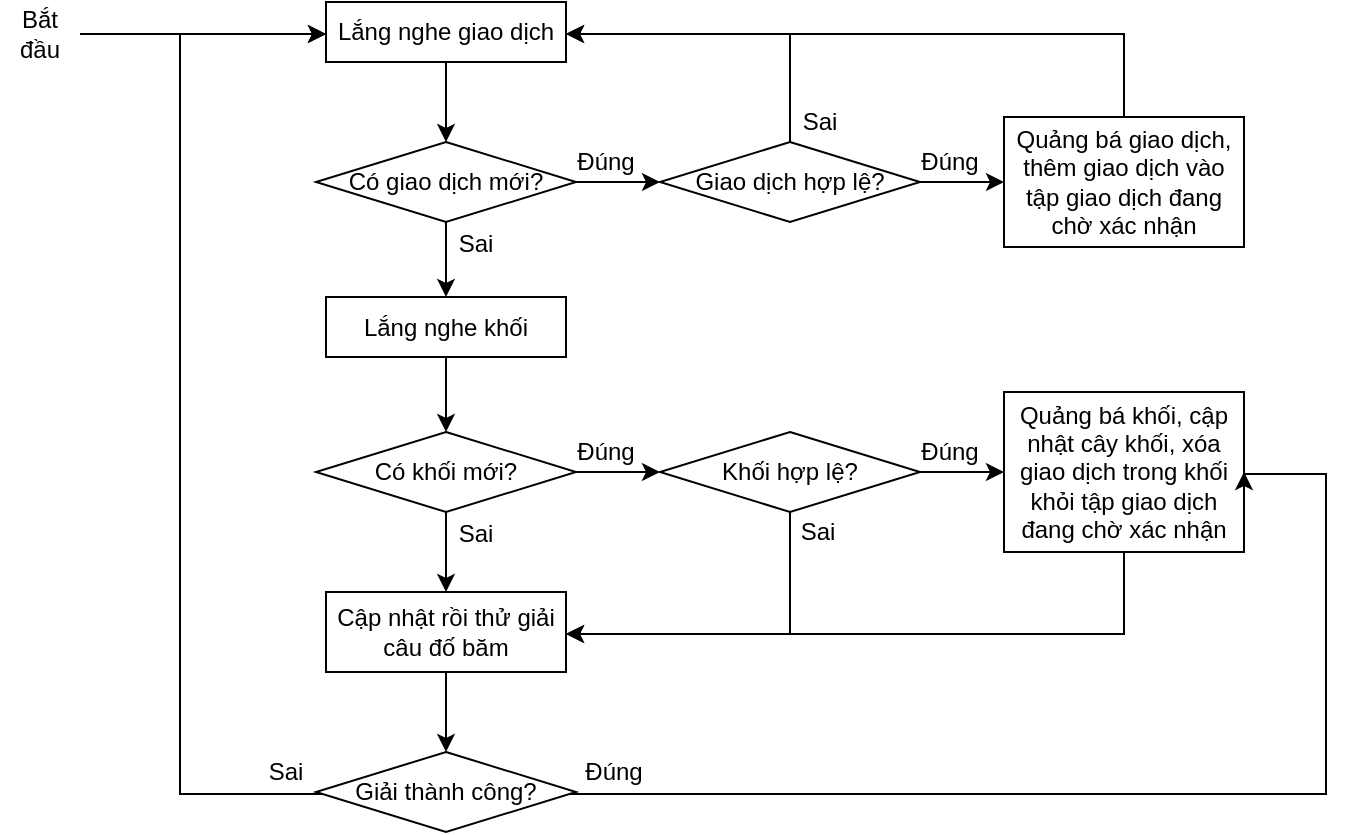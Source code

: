 <mxfile version="10.7.5" type="device"><diagram id="ecLq2Ymxfi_G-rLM-OvB" name="Page-1"><mxGraphModel dx="988" dy="613" grid="1" gridSize="10" guides="1" tooltips="1" connect="1" arrows="1" fold="1" page="1" pageScale="1" pageWidth="850" pageHeight="1100" math="0" shadow="0"><root><mxCell id="0"/><mxCell id="1" parent="0"/><mxCell id="UY7jlCPc6OwPS4zUPrze-19" style="edgeStyle=orthogonalEdgeStyle;rounded=0;orthogonalLoop=1;jettySize=auto;html=1;" edge="1" parent="1" source="UY7jlCPc6OwPS4zUPrze-1" target="UY7jlCPc6OwPS4zUPrze-3"><mxGeometry relative="1" as="geometry"/></mxCell><mxCell id="UY7jlCPc6OwPS4zUPrze-1" value="Lắng nghe giao dịch" style="rounded=0;whiteSpace=wrap;html=1;" vertex="1" parent="1"><mxGeometry x="320" y="35" width="120" height="30" as="geometry"/></mxCell><mxCell id="UY7jlCPc6OwPS4zUPrze-22" style="edgeStyle=orthogonalEdgeStyle;rounded=0;orthogonalLoop=1;jettySize=auto;html=1;" edge="1" parent="1" source="UY7jlCPc6OwPS4zUPrze-2" target="UY7jlCPc6OwPS4zUPrze-4"><mxGeometry relative="1" as="geometry"/></mxCell><mxCell id="UY7jlCPc6OwPS4zUPrze-2" value="Lắng nghe khối" style="rounded=0;whiteSpace=wrap;html=1;" vertex="1" parent="1"><mxGeometry x="320" y="182.5" width="120" height="30" as="geometry"/></mxCell><mxCell id="UY7jlCPc6OwPS4zUPrze-18" style="edgeStyle=orthogonalEdgeStyle;rounded=0;orthogonalLoop=1;jettySize=auto;html=1;" edge="1" parent="1" source="UY7jlCPc6OwPS4zUPrze-3" target="UY7jlCPc6OwPS4zUPrze-5"><mxGeometry relative="1" as="geometry"/></mxCell><mxCell id="UY7jlCPc6OwPS4zUPrze-35" style="edgeStyle=orthogonalEdgeStyle;rounded=0;orthogonalLoop=1;jettySize=auto;html=1;entryX=0.5;entryY=0;entryDx=0;entryDy=0;" edge="1" parent="1" source="UY7jlCPc6OwPS4zUPrze-3" target="UY7jlCPc6OwPS4zUPrze-2"><mxGeometry relative="1" as="geometry"/></mxCell><mxCell id="UY7jlCPc6OwPS4zUPrze-3" value="Có giao dịch mới?" style="rhombus;whiteSpace=wrap;html=1;" vertex="1" parent="1"><mxGeometry x="315" y="105" width="130" height="40" as="geometry"/></mxCell><mxCell id="UY7jlCPc6OwPS4zUPrze-16" style="edgeStyle=orthogonalEdgeStyle;rounded=0;orthogonalLoop=1;jettySize=auto;html=1;exitX=1;exitY=0.5;exitDx=0;exitDy=0;entryX=0;entryY=0.5;entryDx=0;entryDy=0;" edge="1" parent="1" source="UY7jlCPc6OwPS4zUPrze-4" target="UY7jlCPc6OwPS4zUPrze-6"><mxGeometry relative="1" as="geometry"/></mxCell><mxCell id="UY7jlCPc6OwPS4zUPrze-38" style="edgeStyle=orthogonalEdgeStyle;rounded=0;orthogonalLoop=1;jettySize=auto;html=1;" edge="1" parent="1" source="UY7jlCPc6OwPS4zUPrze-4" target="UY7jlCPc6OwPS4zUPrze-14"><mxGeometry relative="1" as="geometry"/></mxCell><mxCell id="UY7jlCPc6OwPS4zUPrze-4" value="Có khối mới?" style="rhombus;whiteSpace=wrap;html=1;" vertex="1" parent="1"><mxGeometry x="315" y="250" width="130" height="40" as="geometry"/></mxCell><mxCell id="UY7jlCPc6OwPS4zUPrze-30" style="edgeStyle=orthogonalEdgeStyle;rounded=0;orthogonalLoop=1;jettySize=auto;html=1;" edge="1" parent="1" source="UY7jlCPc6OwPS4zUPrze-5" target="UY7jlCPc6OwPS4zUPrze-12"><mxGeometry relative="1" as="geometry"/></mxCell><mxCell id="UY7jlCPc6OwPS4zUPrze-33" style="edgeStyle=orthogonalEdgeStyle;rounded=0;orthogonalLoop=1;jettySize=auto;html=1;" edge="1" parent="1" source="UY7jlCPc6OwPS4zUPrze-5" target="UY7jlCPc6OwPS4zUPrze-1"><mxGeometry relative="1" as="geometry"><Array as="points"><mxPoint x="552" y="51"/></Array></mxGeometry></mxCell><mxCell id="UY7jlCPc6OwPS4zUPrze-5" value="Giao dịch hợp lệ?" style="rhombus;whiteSpace=wrap;html=1;" vertex="1" parent="1"><mxGeometry x="487" y="105" width="130" height="40" as="geometry"/></mxCell><mxCell id="UY7jlCPc6OwPS4zUPrze-37" style="edgeStyle=orthogonalEdgeStyle;rounded=0;orthogonalLoop=1;jettySize=auto;html=1;" edge="1" parent="1" source="UY7jlCPc6OwPS4zUPrze-6" target="UY7jlCPc6OwPS4zUPrze-11"><mxGeometry relative="1" as="geometry"/></mxCell><mxCell id="UY7jlCPc6OwPS4zUPrze-51" style="edgeStyle=orthogonalEdgeStyle;rounded=0;orthogonalLoop=1;jettySize=auto;html=1;" edge="1" parent="1" source="UY7jlCPc6OwPS4zUPrze-6" target="UY7jlCPc6OwPS4zUPrze-14"><mxGeometry relative="1" as="geometry"><Array as="points"><mxPoint x="552" y="351"/></Array></mxGeometry></mxCell><mxCell id="UY7jlCPc6OwPS4zUPrze-6" value="Khối hợp lệ?" style="rhombus;whiteSpace=wrap;html=1;" vertex="1" parent="1"><mxGeometry x="487" y="250" width="130" height="40" as="geometry"/></mxCell><mxCell id="UY7jlCPc6OwPS4zUPrze-7" value="Đúng" style="text;html=1;strokeColor=none;fillColor=none;align=center;verticalAlign=middle;whiteSpace=wrap;rounded=0;" vertex="1" parent="1"><mxGeometry x="444" y="410" width="40" height="20" as="geometry"/></mxCell><mxCell id="UY7jlCPc6OwPS4zUPrze-8" value="Sai" style="text;html=1;strokeColor=none;fillColor=none;align=center;verticalAlign=middle;whiteSpace=wrap;rounded=0;" vertex="1" parent="1"><mxGeometry x="280" y="410" width="40" height="20" as="geometry"/></mxCell><mxCell id="UY7jlCPc6OwPS4zUPrze-39" style="edgeStyle=orthogonalEdgeStyle;rounded=0;orthogonalLoop=1;jettySize=auto;html=1;" edge="1" parent="1" source="UY7jlCPc6OwPS4zUPrze-11" target="UY7jlCPc6OwPS4zUPrze-14"><mxGeometry relative="1" as="geometry"><Array as="points"><mxPoint x="719" y="351"/></Array></mxGeometry></mxCell><mxCell id="UY7jlCPc6OwPS4zUPrze-11" value="Quảng bá khối, cập nhật cây khối, xóa giao dịch trong khối khỏi tập giao dịch đang chờ xác nhận" style="rounded=0;whiteSpace=wrap;html=1;" vertex="1" parent="1"><mxGeometry x="659" y="230" width="120" height="80" as="geometry"/></mxCell><mxCell id="UY7jlCPc6OwPS4zUPrze-31" style="edgeStyle=orthogonalEdgeStyle;rounded=0;orthogonalLoop=1;jettySize=auto;html=1;" edge="1" parent="1" source="UY7jlCPc6OwPS4zUPrze-12" target="UY7jlCPc6OwPS4zUPrze-1"><mxGeometry relative="1" as="geometry"><Array as="points"><mxPoint x="719" y="51"/></Array></mxGeometry></mxCell><mxCell id="UY7jlCPc6OwPS4zUPrze-12" value="Quảng bá giao dịch, thêm giao dịch vào tập giao dịch đang chờ xác nhận&lt;br&gt;" style="rounded=0;whiteSpace=wrap;html=1;" vertex="1" parent="1"><mxGeometry x="659" y="92.5" width="120" height="65" as="geometry"/></mxCell><mxCell id="UY7jlCPc6OwPS4zUPrze-36" style="edgeStyle=orthogonalEdgeStyle;rounded=0;orthogonalLoop=1;jettySize=auto;html=1;" edge="1" parent="1" source="UY7jlCPc6OwPS4zUPrze-13" target="UY7jlCPc6OwPS4zUPrze-1"><mxGeometry relative="1" as="geometry"><Array as="points"><mxPoint x="247" y="431"/><mxPoint x="247" y="51"/></Array></mxGeometry></mxCell><mxCell id="UY7jlCPc6OwPS4zUPrze-40" style="edgeStyle=orthogonalEdgeStyle;rounded=0;orthogonalLoop=1;jettySize=auto;html=1;entryX=1;entryY=0.5;entryDx=0;entryDy=0;" edge="1" parent="1" source="UY7jlCPc6OwPS4zUPrze-13" target="UY7jlCPc6OwPS4zUPrze-11"><mxGeometry relative="1" as="geometry"><Array as="points"><mxPoint x="820" y="431"/><mxPoint x="820" y="271"/></Array></mxGeometry></mxCell><mxCell id="UY7jlCPc6OwPS4zUPrze-13" value="Giải thành công?" style="rhombus;whiteSpace=wrap;html=1;" vertex="1" parent="1"><mxGeometry x="315" y="410" width="130" height="40" as="geometry"/></mxCell><mxCell id="UY7jlCPc6OwPS4zUPrze-26" style="edgeStyle=orthogonalEdgeStyle;rounded=0;orthogonalLoop=1;jettySize=auto;html=1;" edge="1" parent="1" source="UY7jlCPc6OwPS4zUPrze-14" target="UY7jlCPc6OwPS4zUPrze-13"><mxGeometry relative="1" as="geometry"/></mxCell><mxCell id="UY7jlCPc6OwPS4zUPrze-14" value="Cập nhật rồi thử giải câu đố băm" style="rounded=0;whiteSpace=wrap;html=1;" vertex="1" parent="1"><mxGeometry x="320" y="330" width="120" height="40" as="geometry"/></mxCell><mxCell id="UY7jlCPc6OwPS4zUPrze-42" style="edgeStyle=orthogonalEdgeStyle;rounded=0;orthogonalLoop=1;jettySize=auto;html=1;" edge="1" parent="1" source="UY7jlCPc6OwPS4zUPrze-41" target="UY7jlCPc6OwPS4zUPrze-1"><mxGeometry relative="1" as="geometry"><Array as="points"><mxPoint x="230" y="51"/><mxPoint x="230" y="51"/></Array></mxGeometry></mxCell><mxCell id="UY7jlCPc6OwPS4zUPrze-41" value="Bắt đầu" style="text;html=1;strokeColor=none;fillColor=none;align=center;verticalAlign=middle;whiteSpace=wrap;rounded=0;" vertex="1" parent="1"><mxGeometry x="157" y="41" width="40" height="20" as="geometry"/></mxCell><mxCell id="UY7jlCPc6OwPS4zUPrze-45" value="Đúng" style="text;html=1;strokeColor=none;fillColor=none;align=center;verticalAlign=middle;whiteSpace=wrap;rounded=0;" vertex="1" parent="1"><mxGeometry x="440" y="105" width="40" height="20" as="geometry"/></mxCell><mxCell id="UY7jlCPc6OwPS4zUPrze-48" value="Đúng" style="text;html=1;strokeColor=none;fillColor=none;align=center;verticalAlign=middle;whiteSpace=wrap;rounded=0;" vertex="1" parent="1"><mxGeometry x="612" y="105" width="40" height="20" as="geometry"/></mxCell><mxCell id="UY7jlCPc6OwPS4zUPrze-49" value="Đúng" style="text;html=1;strokeColor=none;fillColor=none;align=center;verticalAlign=middle;whiteSpace=wrap;rounded=0;" vertex="1" parent="1"><mxGeometry x="440" y="250" width="40" height="20" as="geometry"/></mxCell><mxCell id="UY7jlCPc6OwPS4zUPrze-50" value="Đúng" style="text;html=1;strokeColor=none;fillColor=none;align=center;verticalAlign=middle;whiteSpace=wrap;rounded=0;" vertex="1" parent="1"><mxGeometry x="612" y="250" width="40" height="20" as="geometry"/></mxCell><mxCell id="UY7jlCPc6OwPS4zUPrze-52" value="Sai" style="text;html=1;strokeColor=none;fillColor=none;align=center;verticalAlign=middle;whiteSpace=wrap;rounded=0;" vertex="1" parent="1"><mxGeometry x="546" y="290" width="40" height="20" as="geometry"/></mxCell><mxCell id="UY7jlCPc6OwPS4zUPrze-53" value="Sai" style="text;html=1;strokeColor=none;fillColor=none;align=center;verticalAlign=middle;whiteSpace=wrap;rounded=0;" vertex="1" parent="1"><mxGeometry x="547" y="85" width="40" height="20" as="geometry"/></mxCell><mxCell id="UY7jlCPc6OwPS4zUPrze-54" value="Sai" style="text;html=1;strokeColor=none;fillColor=none;align=center;verticalAlign=middle;whiteSpace=wrap;rounded=0;" vertex="1" parent="1"><mxGeometry x="375" y="145.5" width="40" height="20" as="geometry"/></mxCell><mxCell id="UY7jlCPc6OwPS4zUPrze-55" value="Sai" style="text;html=1;strokeColor=none;fillColor=none;align=center;verticalAlign=middle;whiteSpace=wrap;rounded=0;" vertex="1" parent="1"><mxGeometry x="375" y="291" width="40" height="20" as="geometry"/></mxCell></root></mxGraphModel></diagram></mxfile>